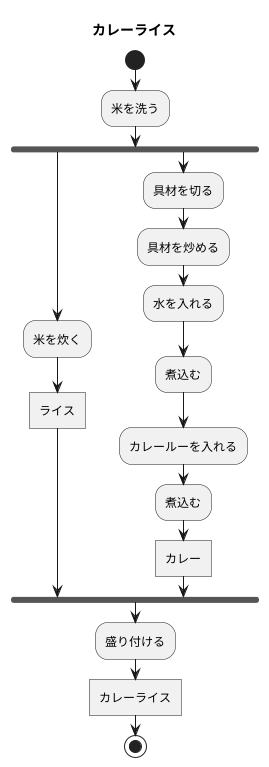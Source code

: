 @startuml  7章練習_ACカレーライス
title カレーライス
start
:米を洗う;
fork
:米を炊く;
:ライス]
fork again
:具材を切る;
:具材を炒める;
:水を入れる;
:煮込む;
:カレールーを入れる;
:煮込む;
:カレー]
end fork
:盛り付ける;
:カレーライス]
stop
@enduml
